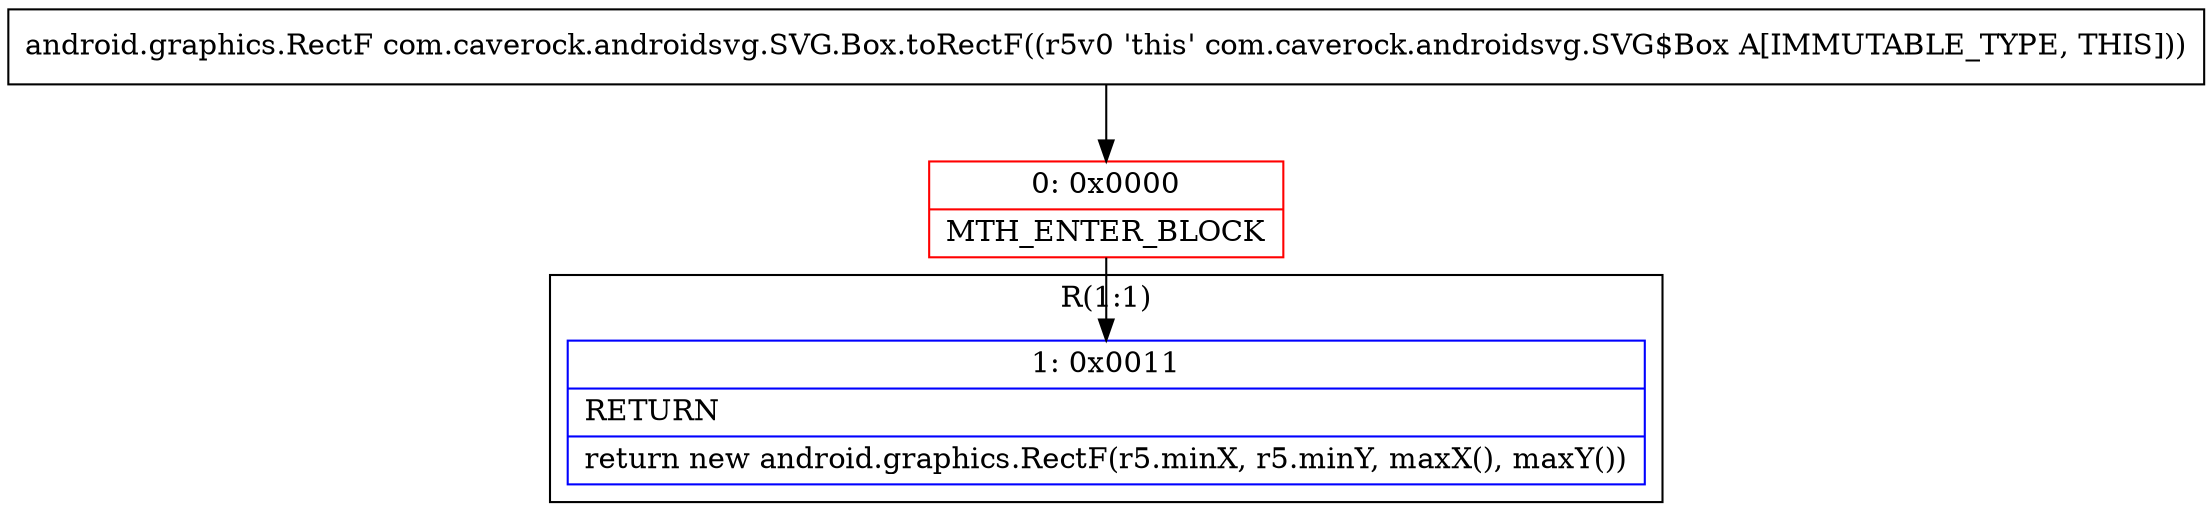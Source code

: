digraph "CFG forcom.caverock.androidsvg.SVG.Box.toRectF()Landroid\/graphics\/RectF;" {
subgraph cluster_Region_269862793 {
label = "R(1:1)";
node [shape=record,color=blue];
Node_1 [shape=record,label="{1\:\ 0x0011|RETURN\l|return new android.graphics.RectF(r5.minX, r5.minY, maxX(), maxY())\l}"];
}
Node_0 [shape=record,color=red,label="{0\:\ 0x0000|MTH_ENTER_BLOCK\l}"];
MethodNode[shape=record,label="{android.graphics.RectF com.caverock.androidsvg.SVG.Box.toRectF((r5v0 'this' com.caverock.androidsvg.SVG$Box A[IMMUTABLE_TYPE, THIS])) }"];
MethodNode -> Node_0;
Node_0 -> Node_1;
}

